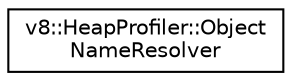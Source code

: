 digraph "Graphical Class Hierarchy"
{
  edge [fontname="Helvetica",fontsize="10",labelfontname="Helvetica",labelfontsize="10"];
  node [fontname="Helvetica",fontsize="10",shape=record];
  rankdir="LR";
  Node1 [label="v8::HeapProfiler::Object\lNameResolver",height=0.2,width=0.4,color="black", fillcolor="white", style="filled",URL="$classv8_1_1HeapProfiler_1_1ObjectNameResolver.html"];
}
